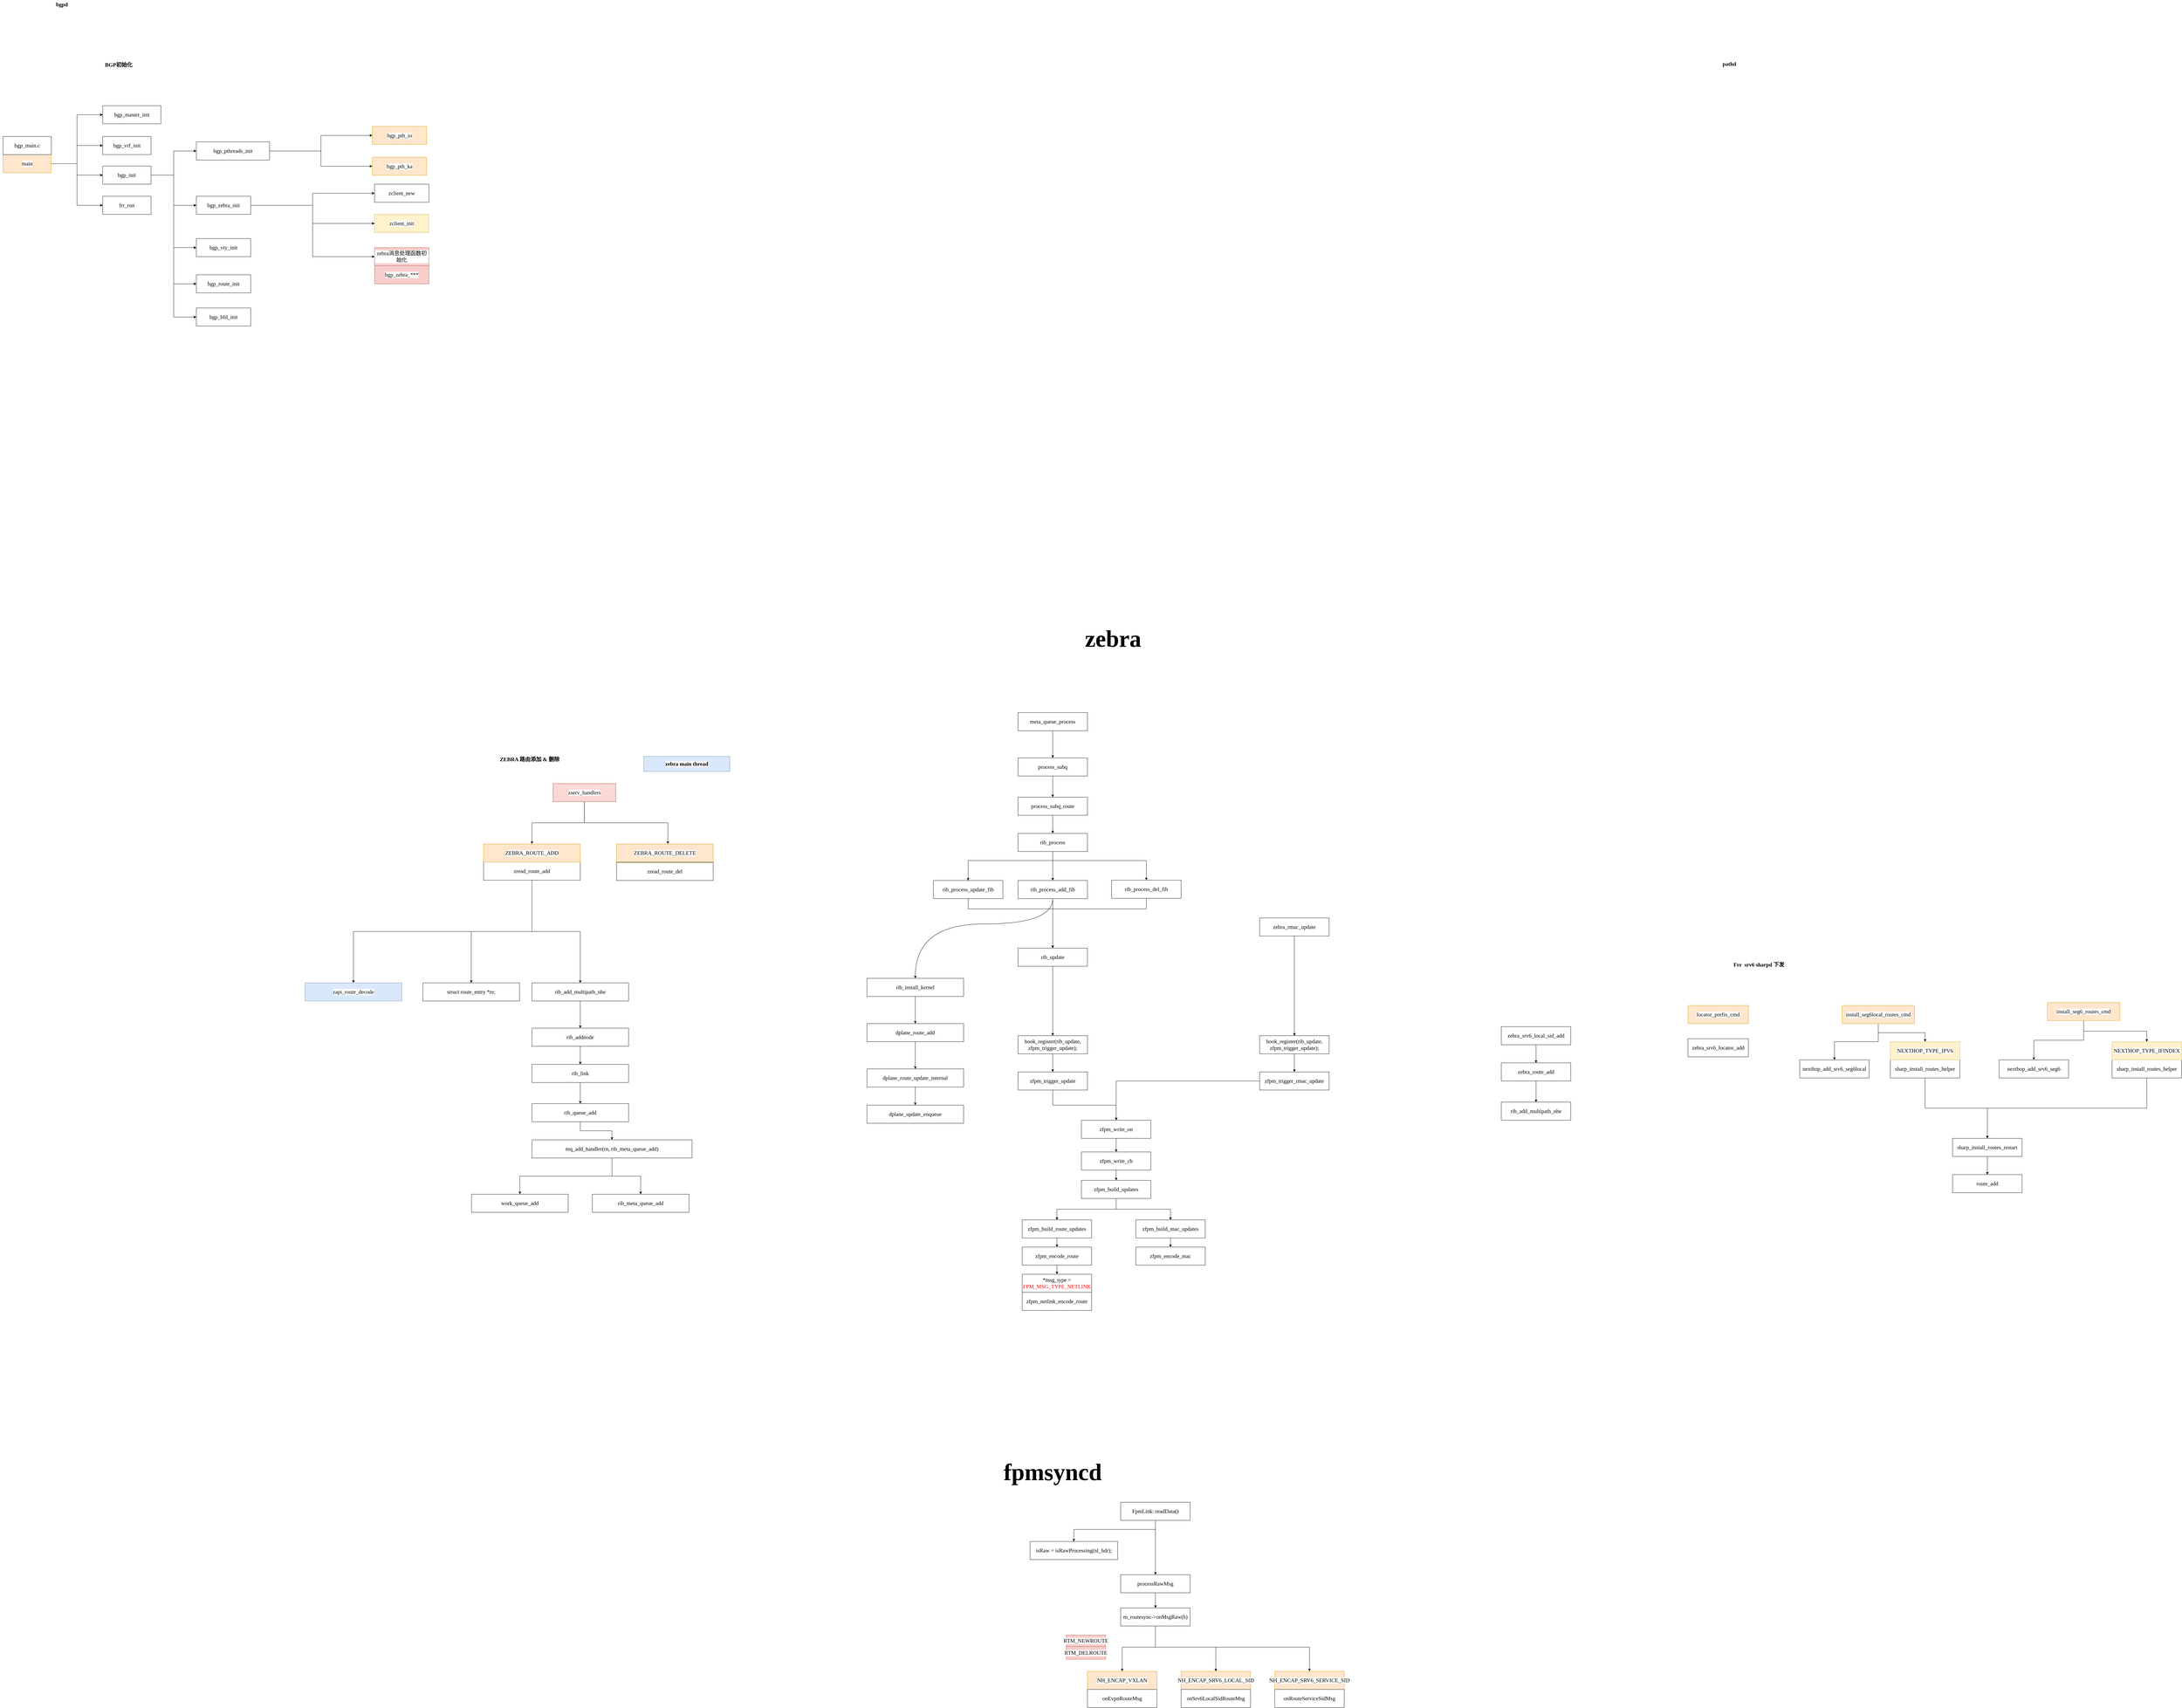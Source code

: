 <mxfile version="16.6.5" type="github">
  <diagram id="n1oC5si7nnEUVdJJnkk2" name="Page-1">
    <mxGraphModel dx="900" dy="3234" grid="1" gridSize="10" guides="1" tooltips="1" connect="1" arrows="1" fold="1" page="1" pageScale="1" pageWidth="827" pageHeight="1169" math="0" shadow="0">
      <root>
        <mxCell id="0" />
        <mxCell id="1" parent="0" />
        <mxCell id="4pqjHKZEjBiw4mUvzdSv-1" value="zebra_srv6_locator_add" style="rounded=0;whiteSpace=wrap;html=1;fontFamily=Lucida Console;fontSize=18;labelBackgroundColor=default;" vertex="1" parent="1">
          <mxGeometry x="6758" y="1420" width="200" height="60" as="geometry" />
        </mxCell>
        <mxCell id="4pqjHKZEjBiw4mUvzdSv-2" value="locator_prefix_cmd" style="rounded=0;whiteSpace=wrap;html=1;fontFamily=Lucida Console;fillColor=#ffe6cc;strokeColor=#d79b00;fontSize=18;labelBackgroundColor=default;" vertex="1" parent="1">
          <mxGeometry x="6758" y="1310" width="200" height="60" as="geometry" />
        </mxCell>
        <mxCell id="4pqjHKZEjBiw4mUvzdSv-3" style="edgeStyle=orthogonalEdgeStyle;rounded=0;orthogonalLoop=1;jettySize=auto;html=1;fontFamily=Lucida Console;fontSize=18;labelBackgroundColor=default;" edge="1" parent="1" source="4pqjHKZEjBiw4mUvzdSv-5" target="4pqjHKZEjBiw4mUvzdSv-6">
          <mxGeometry relative="1" as="geometry" />
        </mxCell>
        <mxCell id="4pqjHKZEjBiw4mUvzdSv-4" style="edgeStyle=orthogonalEdgeStyle;rounded=0;orthogonalLoop=1;jettySize=auto;html=1;fontFamily=Lucida Console;fontSize=18;labelBackgroundColor=default;" edge="1" parent="1" source="4pqjHKZEjBiw4mUvzdSv-5" target="4pqjHKZEjBiw4mUvzdSv-19">
          <mxGeometry relative="1" as="geometry" />
        </mxCell>
        <mxCell id="4pqjHKZEjBiw4mUvzdSv-5" value="install_seg6local_routes_cmd" style="rounded=0;whiteSpace=wrap;html=1;fontFamily=Lucida Console;fillColor=#ffe6cc;strokeColor=#d79b00;fontSize=18;labelBackgroundColor=default;" vertex="1" parent="1">
          <mxGeometry x="7268" y="1310" width="240" height="60" as="geometry" />
        </mxCell>
        <mxCell id="4pqjHKZEjBiw4mUvzdSv-6" value="nexthop_add_srv6_seg6local" style="rounded=0;whiteSpace=wrap;html=1;fontFamily=Lucida Console;fontSize=18;labelBackgroundColor=default;" vertex="1" parent="1">
          <mxGeometry x="7128" y="1490" width="230" height="60" as="geometry" />
        </mxCell>
        <mxCell id="4pqjHKZEjBiw4mUvzdSv-7" style="edgeStyle=orthogonalEdgeStyle;rounded=0;orthogonalLoop=1;jettySize=auto;html=1;fontFamily=Lucida Console;fontSize=18;labelBackgroundColor=default;" edge="1" parent="1" source="4pqjHKZEjBiw4mUvzdSv-8" target="4pqjHKZEjBiw4mUvzdSv-16">
          <mxGeometry relative="1" as="geometry" />
        </mxCell>
        <mxCell id="4pqjHKZEjBiw4mUvzdSv-8" value="sharp_install_routes_helper" style="rounded=0;whiteSpace=wrap;html=1;fontFamily=Lucida Console;fontSize=18;labelBackgroundColor=default;" vertex="1" parent="1">
          <mxGeometry x="7428" y="1490" width="230" height="60" as="geometry" />
        </mxCell>
        <mxCell id="4pqjHKZEjBiw4mUvzdSv-9" style="edgeStyle=orthogonalEdgeStyle;rounded=0;orthogonalLoop=1;jettySize=auto;html=1;fontFamily=Lucida Console;fontSize=18;labelBackgroundColor=default;" edge="1" parent="1" source="4pqjHKZEjBiw4mUvzdSv-11" target="4pqjHKZEjBiw4mUvzdSv-12">
          <mxGeometry relative="1" as="geometry" />
        </mxCell>
        <mxCell id="4pqjHKZEjBiw4mUvzdSv-10" style="edgeStyle=orthogonalEdgeStyle;rounded=0;orthogonalLoop=1;jettySize=auto;html=1;fontFamily=Lucida Console;fontSize=18;labelBackgroundColor=default;" edge="1" parent="1" source="4pqjHKZEjBiw4mUvzdSv-11" target="4pqjHKZEjBiw4mUvzdSv-18">
          <mxGeometry relative="1" as="geometry" />
        </mxCell>
        <mxCell id="4pqjHKZEjBiw4mUvzdSv-11" value="install_seg6_routes_cmd" style="rounded=0;whiteSpace=wrap;html=1;fontFamily=Lucida Console;fillColor=#ffe6cc;strokeColor=#d79b00;fontSize=18;labelBackgroundColor=default;" vertex="1" parent="1">
          <mxGeometry x="7948" y="1300" width="240" height="60" as="geometry" />
        </mxCell>
        <mxCell id="4pqjHKZEjBiw4mUvzdSv-12" value="nexthop_add_srv6_seg6" style="rounded=0;whiteSpace=wrap;html=1;fontFamily=Lucida Console;fontSize=18;labelBackgroundColor=default;" vertex="1" parent="1">
          <mxGeometry x="7788" y="1490" width="230" height="60" as="geometry" />
        </mxCell>
        <mxCell id="4pqjHKZEjBiw4mUvzdSv-13" style="edgeStyle=orthogonalEdgeStyle;rounded=0;orthogonalLoop=1;jettySize=auto;html=1;fontFamily=Lucida Console;fontSize=18;labelBackgroundColor=default;" edge="1" parent="1" source="4pqjHKZEjBiw4mUvzdSv-14" target="4pqjHKZEjBiw4mUvzdSv-16">
          <mxGeometry relative="1" as="geometry">
            <Array as="points">
              <mxPoint x="8277" y="1650" />
              <mxPoint x="7749" y="1650" />
            </Array>
          </mxGeometry>
        </mxCell>
        <mxCell id="4pqjHKZEjBiw4mUvzdSv-14" value="sharp_install_routes_helper" style="rounded=0;whiteSpace=wrap;html=1;fontFamily=Lucida Console;fontSize=18;labelBackgroundColor=default;" vertex="1" parent="1">
          <mxGeometry x="8162" y="1490" width="230" height="60" as="geometry" />
        </mxCell>
        <mxCell id="4pqjHKZEjBiw4mUvzdSv-15" style="edgeStyle=orthogonalEdgeStyle;rounded=0;orthogonalLoop=1;jettySize=auto;html=1;fontFamily=Lucida Console;fontSize=18;labelBackgroundColor=default;" edge="1" parent="1" source="4pqjHKZEjBiw4mUvzdSv-16" target="4pqjHKZEjBiw4mUvzdSv-17">
          <mxGeometry relative="1" as="geometry" />
        </mxCell>
        <mxCell id="4pqjHKZEjBiw4mUvzdSv-16" value="sharp_install_routes_restart" style="rounded=0;whiteSpace=wrap;html=1;fontFamily=Lucida Console;fontSize=18;labelBackgroundColor=default;" vertex="1" parent="1">
          <mxGeometry x="7634" y="1750" width="230" height="60" as="geometry" />
        </mxCell>
        <mxCell id="4pqjHKZEjBiw4mUvzdSv-17" value="route_add" style="rounded=0;whiteSpace=wrap;html=1;fontFamily=Lucida Console;fontSize=18;labelBackgroundColor=default;" vertex="1" parent="1">
          <mxGeometry x="7634" y="1870" width="230" height="60" as="geometry" />
        </mxCell>
        <mxCell id="4pqjHKZEjBiw4mUvzdSv-18" value="NEXTHOP_TYPE_IFINDEX" style="rounded=0;whiteSpace=wrap;html=1;fontFamily=Lucida Console;fillColor=#fff2cc;strokeColor=#d6b656;fontSize=18;labelBackgroundColor=default;" vertex="1" parent="1">
          <mxGeometry x="8162" y="1430" width="230" height="60" as="geometry" />
        </mxCell>
        <mxCell id="4pqjHKZEjBiw4mUvzdSv-19" value="NEXTHOP_TYPE_IPV6" style="rounded=0;whiteSpace=wrap;html=1;fontFamily=Lucida Console;fillColor=#fff2cc;strokeColor=#d6b656;fontSize=18;labelBackgroundColor=default;" vertex="1" parent="1">
          <mxGeometry x="7428" y="1430" width="230" height="60" as="geometry" />
        </mxCell>
        <mxCell id="4pqjHKZEjBiw4mUvzdSv-20" value="&lt;font style=&quot;font-size: 18px;&quot;&gt;&lt;b style=&quot;font-size: 18px;&quot;&gt;Frr&amp;nbsp; srv6 sharpd 下发&lt;/b&gt;&lt;/font&gt;" style="text;html=1;strokeColor=none;fillColor=none;align=center;verticalAlign=middle;whiteSpace=wrap;rounded=0;fontFamily=Lucida Console;fontSize=18;labelBackgroundColor=default;" vertex="1" parent="1">
          <mxGeometry x="6498" y="1130" width="990" height="90" as="geometry" />
        </mxCell>
        <mxCell id="4pqjHKZEjBiw4mUvzdSv-21" value="&lt;font size=&quot;1&quot;&gt;&lt;b style=&quot;font-size: 78px&quot;&gt;fpmsyncd&lt;/b&gt;&lt;/font&gt;" style="text;html=1;strokeColor=none;fillColor=none;align=center;verticalAlign=middle;whiteSpace=wrap;rounded=0;fontFamily=Lucida Console;fontSize=18;labelBackgroundColor=default;" vertex="1" parent="1">
          <mxGeometry x="4305" y="2840" width="700" height="30" as="geometry" />
        </mxCell>
        <mxCell id="4pqjHKZEjBiw4mUvzdSv-22" style="edgeStyle=orthogonalEdgeStyle;rounded=0;orthogonalLoop=1;jettySize=auto;html=1;fontFamily=Lucida Console;fontSize=18;fontColor=#FF0000;labelBackgroundColor=default;" edge="1" parent="1" source="4pqjHKZEjBiw4mUvzdSv-24" target="4pqjHKZEjBiw4mUvzdSv-62">
          <mxGeometry relative="1" as="geometry">
            <Array as="points">
              <mxPoint x="4995" y="3045" />
              <mxPoint x="4725" y="3045" />
            </Array>
          </mxGeometry>
        </mxCell>
        <mxCell id="4pqjHKZEjBiw4mUvzdSv-23" style="edgeStyle=orthogonalEdgeStyle;rounded=0;orthogonalLoop=1;jettySize=auto;html=1;fontFamily=Lucida Console;fontSize=18;fontColor=#FF0000;labelBackgroundColor=default;" edge="1" parent="1" source="4pqjHKZEjBiw4mUvzdSv-24" target="4pqjHKZEjBiw4mUvzdSv-64">
          <mxGeometry relative="1" as="geometry" />
        </mxCell>
        <mxCell id="4pqjHKZEjBiw4mUvzdSv-24" value="FpmLink::readData()" style="rounded=0;whiteSpace=wrap;html=1;fontFamily=Lucida Console;fontSize=18;labelBackgroundColor=default;" vertex="1" parent="1">
          <mxGeometry x="4880" y="2955" width="230" height="60" as="geometry" />
        </mxCell>
        <mxCell id="4pqjHKZEjBiw4mUvzdSv-25" style="edgeStyle=orthogonalEdgeStyle;rounded=0;orthogonalLoop=1;jettySize=auto;html=1;fontFamily=Lucida Console;fontSize=18;fontColor=#FF0000;labelBackgroundColor=default;" edge="1" parent="1" source="4pqjHKZEjBiw4mUvzdSv-26" target="4pqjHKZEjBiw4mUvzdSv-61">
          <mxGeometry relative="1" as="geometry" />
        </mxCell>
        <mxCell id="4pqjHKZEjBiw4mUvzdSv-26" value="zfpm_encode_route" style="rounded=0;whiteSpace=wrap;html=1;fontFamily=Lucida Console;fontSize=18;labelBackgroundColor=default;" vertex="1" parent="1">
          <mxGeometry x="4554" y="2110" width="230" height="60" as="geometry" />
        </mxCell>
        <mxCell id="4pqjHKZEjBiw4mUvzdSv-27" value="zfpm_encode_mac" style="rounded=0;whiteSpace=wrap;html=1;fontFamily=Lucida Console;fontSize=18;labelBackgroundColor=default;" vertex="1" parent="1">
          <mxGeometry x="4930" y="2110" width="230" height="60" as="geometry" />
        </mxCell>
        <mxCell id="4pqjHKZEjBiw4mUvzdSv-28" style="edgeStyle=orthogonalEdgeStyle;rounded=0;orthogonalLoop=1;jettySize=auto;html=1;fontFamily=Lucida Console;fontSize=18;labelBackgroundColor=default;" edge="1" parent="1" source="4pqjHKZEjBiw4mUvzdSv-29" target="4pqjHKZEjBiw4mUvzdSv-31">
          <mxGeometry relative="1" as="geometry" />
        </mxCell>
        <mxCell id="4pqjHKZEjBiw4mUvzdSv-29" value="zfpm_trigger_update" style="rounded=0;whiteSpace=wrap;html=1;fontFamily=Lucida Console;fontSize=18;labelBackgroundColor=default;" vertex="1" parent="1">
          <mxGeometry x="4540" y="1530" width="230" height="60" as="geometry" />
        </mxCell>
        <mxCell id="4pqjHKZEjBiw4mUvzdSv-30" style="edgeStyle=orthogonalEdgeStyle;rounded=0;orthogonalLoop=1;jettySize=auto;html=1;fontFamily=Lucida Console;fontSize=18;labelBackgroundColor=default;" edge="1" parent="1" source="4pqjHKZEjBiw4mUvzdSv-31" target="4pqjHKZEjBiw4mUvzdSv-33">
          <mxGeometry relative="1" as="geometry" />
        </mxCell>
        <mxCell id="4pqjHKZEjBiw4mUvzdSv-31" value="zfpm_write_on" style="rounded=0;whiteSpace=wrap;html=1;fontFamily=Lucida Console;fontSize=18;labelBackgroundColor=default;" vertex="1" parent="1">
          <mxGeometry x="4750" y="1690" width="230" height="60" as="geometry" />
        </mxCell>
        <mxCell id="4pqjHKZEjBiw4mUvzdSv-32" style="edgeStyle=orthogonalEdgeStyle;rounded=0;orthogonalLoop=1;jettySize=auto;html=1;fontFamily=Lucida Console;fontSize=18;labelBackgroundColor=default;" edge="1" parent="1" source="4pqjHKZEjBiw4mUvzdSv-33" target="4pqjHKZEjBiw4mUvzdSv-36">
          <mxGeometry relative="1" as="geometry" />
        </mxCell>
        <mxCell id="4pqjHKZEjBiw4mUvzdSv-33" value="zfpm_write_cb" style="rounded=0;whiteSpace=wrap;html=1;fontFamily=Lucida Console;fontSize=18;labelBackgroundColor=default;" vertex="1" parent="1">
          <mxGeometry x="4750" y="1795" width="230" height="60" as="geometry" />
        </mxCell>
        <mxCell id="4pqjHKZEjBiw4mUvzdSv-34" style="edgeStyle=orthogonalEdgeStyle;rounded=0;orthogonalLoop=1;jettySize=auto;html=1;fontFamily=Lucida Console;fontSize=18;labelBackgroundColor=default;" edge="1" parent="1" source="4pqjHKZEjBiw4mUvzdSv-36" target="4pqjHKZEjBiw4mUvzdSv-38">
          <mxGeometry relative="1" as="geometry" />
        </mxCell>
        <mxCell id="4pqjHKZEjBiw4mUvzdSv-35" style="edgeStyle=orthogonalEdgeStyle;rounded=0;orthogonalLoop=1;jettySize=auto;html=1;fontFamily=Lucida Console;fontSize=18;fontColor=#FF0000;labelBackgroundColor=default;" edge="1" parent="1" source="4pqjHKZEjBiw4mUvzdSv-36" target="4pqjHKZEjBiw4mUvzdSv-40">
          <mxGeometry relative="1" as="geometry" />
        </mxCell>
        <mxCell id="4pqjHKZEjBiw4mUvzdSv-36" value="zfpm_build_updates" style="rounded=0;whiteSpace=wrap;html=1;fontFamily=Lucida Console;fontSize=18;labelBackgroundColor=default;" vertex="1" parent="1">
          <mxGeometry x="4750" y="1889" width="230" height="60" as="geometry" />
        </mxCell>
        <mxCell id="4pqjHKZEjBiw4mUvzdSv-37" style="edgeStyle=orthogonalEdgeStyle;rounded=0;orthogonalLoop=1;jettySize=auto;html=1;fontFamily=Lucida Console;fontSize=18;labelBackgroundColor=default;" edge="1" parent="1" source="4pqjHKZEjBiw4mUvzdSv-38" target="4pqjHKZEjBiw4mUvzdSv-26">
          <mxGeometry relative="1" as="geometry" />
        </mxCell>
        <mxCell id="4pqjHKZEjBiw4mUvzdSv-38" value="zfpm_build_route_updates" style="rounded=0;whiteSpace=wrap;html=1;fontFamily=Lucida Console;fontSize=18;labelBackgroundColor=default;" vertex="1" parent="1">
          <mxGeometry x="4554" y="2020" width="230" height="60" as="geometry" />
        </mxCell>
        <mxCell id="4pqjHKZEjBiw4mUvzdSv-39" style="edgeStyle=orthogonalEdgeStyle;rounded=0;orthogonalLoop=1;jettySize=auto;html=1;fontFamily=Lucida Console;fontSize=18;fontColor=#FF0000;labelBackgroundColor=default;" edge="1" parent="1" source="4pqjHKZEjBiw4mUvzdSv-40" target="4pqjHKZEjBiw4mUvzdSv-27">
          <mxGeometry relative="1" as="geometry" />
        </mxCell>
        <mxCell id="4pqjHKZEjBiw4mUvzdSv-40" value="zfpm_build_mac_updates" style="rounded=0;whiteSpace=wrap;html=1;fontFamily=Lucida Console;fontSize=18;labelBackgroundColor=default;" vertex="1" parent="1">
          <mxGeometry x="4930" y="2020" width="230" height="60" as="geometry" />
        </mxCell>
        <mxCell id="4pqjHKZEjBiw4mUvzdSv-41" style="edgeStyle=orthogonalEdgeStyle;rounded=0;orthogonalLoop=1;jettySize=auto;html=1;fontFamily=Lucida Console;fontSize=18;fontColor=#FF0000;labelBackgroundColor=default;" edge="1" parent="1" source="4pqjHKZEjBiw4mUvzdSv-42" target="4pqjHKZEjBiw4mUvzdSv-31">
          <mxGeometry relative="1" as="geometry" />
        </mxCell>
        <mxCell id="4pqjHKZEjBiw4mUvzdSv-42" value="zfpm_trigger_rmac_update" style="rounded=0;whiteSpace=wrap;html=1;fontFamily=Lucida Console;fontSize=18;labelBackgroundColor=default;" vertex="1" parent="1">
          <mxGeometry x="5340" y="1530" width="230" height="60" as="geometry" />
        </mxCell>
        <mxCell id="4pqjHKZEjBiw4mUvzdSv-43" style="edgeStyle=orthogonalEdgeStyle;rounded=0;orthogonalLoop=1;jettySize=auto;html=1;fontFamily=Lucida Console;fontSize=18;fontColor=#FF0000;labelBackgroundColor=default;" edge="1" parent="1" source="4pqjHKZEjBiw4mUvzdSv-44" target="4pqjHKZEjBiw4mUvzdSv-42">
          <mxGeometry relative="1" as="geometry" />
        </mxCell>
        <mxCell id="4pqjHKZEjBiw4mUvzdSv-44" value="hook_register(rib_update, zfpm_trigger_update);" style="rounded=0;whiteSpace=wrap;html=1;fontFamily=Lucida Console;fontSize=18;labelBackgroundColor=default;" vertex="1" parent="1">
          <mxGeometry x="5340" y="1410" width="230" height="60" as="geometry" />
        </mxCell>
        <mxCell id="4pqjHKZEjBiw4mUvzdSv-45" style="edgeStyle=orthogonalEdgeStyle;rounded=0;orthogonalLoop=1;jettySize=auto;html=1;fontFamily=Lucida Console;fontSize=18;labelBackgroundColor=default;" edge="1" parent="1" source="4pqjHKZEjBiw4mUvzdSv-46" target="4pqjHKZEjBiw4mUvzdSv-29">
          <mxGeometry relative="1" as="geometry" />
        </mxCell>
        <mxCell id="4pqjHKZEjBiw4mUvzdSv-46" value="hook_register(rib_update, zfpm_trigger_update);" style="rounded=0;whiteSpace=wrap;html=1;fontFamily=Lucida Console;fontSize=18;labelBackgroundColor=default;" vertex="1" parent="1">
          <mxGeometry x="4540" y="1410" width="230" height="60" as="geometry" />
        </mxCell>
        <mxCell id="4pqjHKZEjBiw4mUvzdSv-47" style="edgeStyle=orthogonalEdgeStyle;rounded=0;orthogonalLoop=1;jettySize=auto;html=1;fontFamily=Lucida Console;fontSize=18;labelBackgroundColor=default;" edge="1" parent="1" source="4pqjHKZEjBiw4mUvzdSv-48" target="4pqjHKZEjBiw4mUvzdSv-46">
          <mxGeometry relative="1" as="geometry" />
        </mxCell>
        <mxCell id="4pqjHKZEjBiw4mUvzdSv-48" value="rib_update" style="rounded=0;whiteSpace=wrap;html=1;fontFamily=Lucida Console;fontSize=18;labelBackgroundColor=default;" vertex="1" parent="1">
          <mxGeometry x="4540" y="1120" width="230" height="60" as="geometry" />
        </mxCell>
        <mxCell id="4pqjHKZEjBiw4mUvzdSv-49" style="edgeStyle=orthogonalEdgeStyle;rounded=0;orthogonalLoop=1;jettySize=auto;html=1;fontFamily=Lucida Console;fontSize=18;fontColor=#FF0000;labelBackgroundColor=default;" edge="1" parent="1" source="4pqjHKZEjBiw4mUvzdSv-50" target="4pqjHKZEjBiw4mUvzdSv-44">
          <mxGeometry relative="1" as="geometry" />
        </mxCell>
        <mxCell id="4pqjHKZEjBiw4mUvzdSv-50" value="zebra_rmac_update" style="rounded=0;whiteSpace=wrap;html=1;fontFamily=Lucida Console;fontSize=18;labelBackgroundColor=default;" vertex="1" parent="1">
          <mxGeometry x="5340" y="1020" width="230" height="60" as="geometry" />
        </mxCell>
        <mxCell id="4pqjHKZEjBiw4mUvzdSv-176" style="edgeStyle=orthogonalEdgeStyle;rounded=0;orthogonalLoop=1;jettySize=auto;html=1;fontFamily=Lucida Console;fontSize=18;labelBackgroundColor=default;" edge="1" parent="1" source="4pqjHKZEjBiw4mUvzdSv-52" target="4pqjHKZEjBiw4mUvzdSv-173">
          <mxGeometry relative="1" as="geometry">
            <Array as="points">
              <mxPoint x="4655" y="830" />
              <mxPoint x="4375" y="830" />
            </Array>
          </mxGeometry>
        </mxCell>
        <mxCell id="4pqjHKZEjBiw4mUvzdSv-177" style="edgeStyle=orthogonalEdgeStyle;rounded=0;orthogonalLoop=1;jettySize=auto;html=1;fontFamily=Lucida Console;fontSize=18;labelBackgroundColor=default;" edge="1" parent="1" source="4pqjHKZEjBiw4mUvzdSv-52" target="4pqjHKZEjBiw4mUvzdSv-174">
          <mxGeometry relative="1" as="geometry" />
        </mxCell>
        <mxCell id="4pqjHKZEjBiw4mUvzdSv-178" style="edgeStyle=orthogonalEdgeStyle;rounded=0;orthogonalLoop=1;jettySize=auto;html=1;fontFamily=Lucida Console;fontSize=18;labelBackgroundColor=default;" edge="1" parent="1" source="4pqjHKZEjBiw4mUvzdSv-52" target="4pqjHKZEjBiw4mUvzdSv-175">
          <mxGeometry relative="1" as="geometry">
            <Array as="points">
              <mxPoint x="4655" y="830" />
              <mxPoint x="4965" y="830" />
            </Array>
          </mxGeometry>
        </mxCell>
        <mxCell id="4pqjHKZEjBiw4mUvzdSv-52" value="rib_process" style="rounded=0;whiteSpace=wrap;html=1;fontFamily=Lucida Console;fontSize=18;labelBackgroundColor=default;" vertex="1" parent="1">
          <mxGeometry x="4540" y="740" width="230" height="60" as="geometry" />
        </mxCell>
        <mxCell id="4pqjHKZEjBiw4mUvzdSv-53" style="edgeStyle=orthogonalEdgeStyle;rounded=0;orthogonalLoop=1;jettySize=auto;html=1;fontFamily=Lucida Console;fontSize=18;labelBackgroundColor=default;" edge="1" parent="1" source="4pqjHKZEjBiw4mUvzdSv-54" target="4pqjHKZEjBiw4mUvzdSv-52">
          <mxGeometry relative="1" as="geometry" />
        </mxCell>
        <mxCell id="4pqjHKZEjBiw4mUvzdSv-54" value="process_subq_route" style="rounded=0;whiteSpace=wrap;html=1;fontFamily=Lucida Console;fontSize=18;labelBackgroundColor=default;" vertex="1" parent="1">
          <mxGeometry x="4540" y="620" width="230" height="60" as="geometry" />
        </mxCell>
        <mxCell id="4pqjHKZEjBiw4mUvzdSv-55" style="edgeStyle=orthogonalEdgeStyle;rounded=0;orthogonalLoop=1;jettySize=auto;html=1;fontFamily=Lucida Console;fontSize=18;labelBackgroundColor=default;" edge="1" parent="1" source="4pqjHKZEjBiw4mUvzdSv-56" target="4pqjHKZEjBiw4mUvzdSv-54">
          <mxGeometry relative="1" as="geometry" />
        </mxCell>
        <mxCell id="4pqjHKZEjBiw4mUvzdSv-56" value="process_subq" style="rounded=0;whiteSpace=wrap;html=1;fontFamily=Lucida Console;fontSize=18;labelBackgroundColor=default;" vertex="1" parent="1">
          <mxGeometry x="4540" y="490" width="230" height="60" as="geometry" />
        </mxCell>
        <mxCell id="4pqjHKZEjBiw4mUvzdSv-58" style="edgeStyle=orthogonalEdgeStyle;rounded=0;orthogonalLoop=1;jettySize=auto;html=1;fontFamily=Lucida Console;fontSize=18;labelBackgroundColor=default;" edge="1" parent="1" source="4pqjHKZEjBiw4mUvzdSv-59" target="4pqjHKZEjBiw4mUvzdSv-56">
          <mxGeometry relative="1" as="geometry" />
        </mxCell>
        <mxCell id="4pqjHKZEjBiw4mUvzdSv-59" value="meta_queue_process" style="rounded=0;whiteSpace=wrap;html=1;fontFamily=Lucida Console;fontSize=18;labelBackgroundColor=default;" vertex="1" parent="1">
          <mxGeometry x="4540" y="340" width="230" height="60" as="geometry" />
        </mxCell>
        <mxCell id="4pqjHKZEjBiw4mUvzdSv-60" value="zfpm_netlink_encode_route" style="rounded=0;whiteSpace=wrap;html=1;fontFamily=Lucida Console;fontSize=18;labelBackgroundColor=default;" vertex="1" parent="1">
          <mxGeometry x="4554" y="2260" width="230" height="60" as="geometry" />
        </mxCell>
        <mxCell id="4pqjHKZEjBiw4mUvzdSv-61" value="*msg_type = &lt;font color=&quot;#ff0000&quot; style=&quot;font-size: 18px;&quot;&gt;FPM_MSG_TYPE_NETLINK&lt;/font&gt;" style="rounded=0;whiteSpace=wrap;html=1;fontFamily=Lucida Console;fontSize=18;labelBackgroundColor=default;" vertex="1" parent="1">
          <mxGeometry x="4554" y="2200" width="230" height="60" as="geometry" />
        </mxCell>
        <mxCell id="4pqjHKZEjBiw4mUvzdSv-62" value="isRaw = isRawProcessing(nl_hdr);" style="rounded=0;whiteSpace=wrap;html=1;fontFamily=Lucida Console;fontSize=18;labelBackgroundColor=default;" vertex="1" parent="1">
          <mxGeometry x="4580" y="3085" width="290" height="60" as="geometry" />
        </mxCell>
        <mxCell id="4pqjHKZEjBiw4mUvzdSv-63" style="edgeStyle=orthogonalEdgeStyle;rounded=0;orthogonalLoop=1;jettySize=auto;html=1;fontFamily=Lucida Console;fontSize=18;fontColor=#FF0000;labelBackgroundColor=default;" edge="1" parent="1" source="4pqjHKZEjBiw4mUvzdSv-64" target="4pqjHKZEjBiw4mUvzdSv-68">
          <mxGeometry relative="1" as="geometry" />
        </mxCell>
        <mxCell id="4pqjHKZEjBiw4mUvzdSv-64" value="processRawMsg" style="rounded=0;whiteSpace=wrap;html=1;fontFamily=Lucida Console;fontSize=18;labelBackgroundColor=default;" vertex="1" parent="1">
          <mxGeometry x="4880" y="3195" width="230" height="60" as="geometry" />
        </mxCell>
        <mxCell id="4pqjHKZEjBiw4mUvzdSv-65" style="edgeStyle=orthogonalEdgeStyle;rounded=0;orthogonalLoop=1;jettySize=auto;html=1;fontFamily=Lucida Console;fontSize=18;fontColor=#FF0000;labelBackgroundColor=default;" edge="1" parent="1" source="4pqjHKZEjBiw4mUvzdSv-68" target="4pqjHKZEjBiw4mUvzdSv-71">
          <mxGeometry relative="1" as="geometry">
            <Array as="points">
              <mxPoint x="4995" y="3435" />
              <mxPoint x="4885" y="3435" />
            </Array>
          </mxGeometry>
        </mxCell>
        <mxCell id="4pqjHKZEjBiw4mUvzdSv-66" style="edgeStyle=orthogonalEdgeStyle;rounded=0;orthogonalLoop=1;jettySize=auto;html=1;fontFamily=Lucida Console;fontSize=18;fontColor=#FF0000;labelBackgroundColor=default;" edge="1" parent="1" source="4pqjHKZEjBiw4mUvzdSv-68" target="4pqjHKZEjBiw4mUvzdSv-72">
          <mxGeometry relative="1" as="geometry">
            <Array as="points">
              <mxPoint x="4995" y="3435" />
              <mxPoint x="5195" y="3435" />
            </Array>
          </mxGeometry>
        </mxCell>
        <mxCell id="4pqjHKZEjBiw4mUvzdSv-67" style="edgeStyle=orthogonalEdgeStyle;rounded=0;orthogonalLoop=1;jettySize=auto;html=1;fontFamily=Lucida Console;fontSize=18;fontColor=#FF0000;labelBackgroundColor=default;" edge="1" parent="1" source="4pqjHKZEjBiw4mUvzdSv-68" target="4pqjHKZEjBiw4mUvzdSv-73">
          <mxGeometry relative="1" as="geometry">
            <Array as="points">
              <mxPoint x="4995" y="3435" />
              <mxPoint x="5505" y="3435" />
            </Array>
          </mxGeometry>
        </mxCell>
        <mxCell id="4pqjHKZEjBiw4mUvzdSv-68" value="m_routesync-&amp;gt;onMsgRaw(h)" style="rounded=0;whiteSpace=wrap;html=1;fontFamily=Lucida Console;fontSize=18;labelBackgroundColor=default;" vertex="1" parent="1">
          <mxGeometry x="4880" y="3305" width="230" height="60" as="geometry" />
        </mxCell>
        <mxCell id="4pqjHKZEjBiw4mUvzdSv-69" value="RTM_NEWROUTE" style="rounded=0;whiteSpace=wrap;html=1;fontFamily=Lucida Console;fillColor=#f8cecc;strokeColor=#b85450;fontSize=18;labelBackgroundColor=default;" vertex="1" parent="1">
          <mxGeometry x="4700" y="3395" width="130" height="38" as="geometry" />
        </mxCell>
        <mxCell id="4pqjHKZEjBiw4mUvzdSv-70" value="RTM_DELROUTE" style="rounded=0;whiteSpace=wrap;html=1;fontFamily=Lucida Console;fillColor=#f8cecc;strokeColor=#b85450;fontSize=18;labelBackgroundColor=default;" vertex="1" parent="1">
          <mxGeometry x="4700" y="3433" width="130" height="42" as="geometry" />
        </mxCell>
        <mxCell id="4pqjHKZEjBiw4mUvzdSv-71" value="NH_ENCAP_VXLAN" style="rounded=0;whiteSpace=wrap;html=1;fontFamily=Lucida Console;fillColor=#ffe6cc;strokeColor=#d79b00;fontSize=18;labelBackgroundColor=default;" vertex="1" parent="1">
          <mxGeometry x="4770" y="3515" width="230" height="60" as="geometry" />
        </mxCell>
        <mxCell id="4pqjHKZEjBiw4mUvzdSv-72" value="NH_ENCAP_SRV6_LOCAL_SID" style="rounded=0;whiteSpace=wrap;html=1;fontFamily=Lucida Console;fillColor=#ffe6cc;strokeColor=#d79b00;fontSize=18;labelBackgroundColor=default;" vertex="1" parent="1">
          <mxGeometry x="5080" y="3515" width="230" height="60" as="geometry" />
        </mxCell>
        <mxCell id="4pqjHKZEjBiw4mUvzdSv-73" value="NH_ENCAP_SRV6_SERVICE_SID" style="rounded=0;whiteSpace=wrap;html=1;fontFamily=Lucida Console;fillColor=#ffe6cc;strokeColor=#d79b00;fontSize=18;labelBackgroundColor=default;" vertex="1" parent="1">
          <mxGeometry x="5390" y="3515" width="230" height="60" as="geometry" />
        </mxCell>
        <mxCell id="4pqjHKZEjBiw4mUvzdSv-74" value="onEvpnRouteMsg" style="rounded=0;whiteSpace=wrap;html=1;fontFamily=Lucida Console;fontSize=18;labelBackgroundColor=default;" vertex="1" parent="1">
          <mxGeometry x="4770" y="3575" width="230" height="60" as="geometry" />
        </mxCell>
        <mxCell id="4pqjHKZEjBiw4mUvzdSv-75" value="onSrv6LocalSidRouteMsg" style="rounded=0;whiteSpace=wrap;html=1;fontFamily=Lucida Console;fontSize=18;labelBackgroundColor=default;" vertex="1" parent="1">
          <mxGeometry x="5080" y="3575" width="230" height="60" as="geometry" />
        </mxCell>
        <mxCell id="4pqjHKZEjBiw4mUvzdSv-76" value="onRouteServiceSidMsg" style="rounded=0;whiteSpace=wrap;html=1;fontFamily=Lucida Console;fontSize=18;labelBackgroundColor=default;" vertex="1" parent="1">
          <mxGeometry x="5390" y="3575" width="230" height="60" as="geometry" />
        </mxCell>
        <mxCell id="4pqjHKZEjBiw4mUvzdSv-77" style="edgeStyle=orthogonalEdgeStyle;rounded=0;orthogonalLoop=1;jettySize=auto;html=1;fontFamily=Lucida Console;fontSize=18;fontColor=#FF0000;labelBackgroundColor=default;" edge="1" parent="1" source="4pqjHKZEjBiw4mUvzdSv-78" target="4pqjHKZEjBiw4mUvzdSv-80">
          <mxGeometry relative="1" as="geometry" />
        </mxCell>
        <mxCell id="4pqjHKZEjBiw4mUvzdSv-78" value="zebra_srv6_local_sid_add" style="rounded=0;whiteSpace=wrap;html=1;fontFamily=Lucida Console;fontSize=18;labelBackgroundColor=default;" vertex="1" parent="1">
          <mxGeometry x="6140" y="1380" width="230" height="60" as="geometry" />
        </mxCell>
        <mxCell id="4pqjHKZEjBiw4mUvzdSv-79" style="edgeStyle=orthogonalEdgeStyle;rounded=0;orthogonalLoop=1;jettySize=auto;html=1;fontFamily=Lucida Console;fontSize=18;fontColor=#FF0000;labelBackgroundColor=default;" edge="1" parent="1" source="4pqjHKZEjBiw4mUvzdSv-80" target="4pqjHKZEjBiw4mUvzdSv-81">
          <mxGeometry relative="1" as="geometry" />
        </mxCell>
        <mxCell id="4pqjHKZEjBiw4mUvzdSv-80" value="zebra_route_add" style="rounded=0;whiteSpace=wrap;html=1;fontFamily=Lucida Console;fontSize=18;labelBackgroundColor=default;" vertex="1" parent="1">
          <mxGeometry x="6140" y="1500" width="230" height="60" as="geometry" />
        </mxCell>
        <mxCell id="4pqjHKZEjBiw4mUvzdSv-81" value="rib_add_multipath_nhe" style="rounded=0;whiteSpace=wrap;html=1;fontFamily=Lucida Console;fontSize=18;labelBackgroundColor=default;" vertex="1" parent="1">
          <mxGeometry x="6140" y="1630" width="230" height="60" as="geometry" />
        </mxCell>
        <mxCell id="4pqjHKZEjBiw4mUvzdSv-82" value="&lt;font size=&quot;1&quot;&gt;&lt;b style=&quot;font-size: 78px&quot;&gt;zebra&lt;/b&gt;&lt;/font&gt;" style="text;html=1;strokeColor=none;fillColor=none;align=center;verticalAlign=middle;whiteSpace=wrap;rounded=0;fontFamily=Lucida Console;fontSize=18;labelBackgroundColor=default;" vertex="1" parent="1">
          <mxGeometry x="4650" y="80" width="410" height="30" as="geometry" />
        </mxCell>
        <mxCell id="4pqjHKZEjBiw4mUvzdSv-83" value="&lt;font style=&quot;font-size: 18px;&quot;&gt;&lt;b style=&quot;font-size: 18px;&quot;&gt;bgpd&lt;/b&gt;&lt;/font&gt;" style="text;html=1;strokeColor=none;fillColor=none;align=center;verticalAlign=middle;whiteSpace=wrap;rounded=0;fontFamily=Lucida Console;fontSize=18;labelBackgroundColor=default;" vertex="1" parent="1">
          <mxGeometry x="1170" y="-2020" width="410" height="30" as="geometry" />
        </mxCell>
        <mxCell id="4pqjHKZEjBiw4mUvzdSv-84" value="&lt;font style=&quot;font-size: 18px;&quot;&gt;&lt;b style=&quot;font-size: 18px;&quot;&gt;pathd&lt;/b&gt;&lt;/font&gt;" style="text;html=1;strokeColor=none;fillColor=none;align=center;verticalAlign=middle;whiteSpace=wrap;rounded=0;fontFamily=Lucida Console;fontSize=18;labelBackgroundColor=default;" vertex="1" parent="1">
          <mxGeometry x="6690" y="-1863" width="410" height="110" as="geometry" />
        </mxCell>
        <mxCell id="4pqjHKZEjBiw4mUvzdSv-87" value="bgp_master_init" style="rounded=0;whiteSpace=wrap;html=1;fontFamily=Lucida Console;fontSize=18;labelBackgroundColor=default;" vertex="1" parent="1">
          <mxGeometry x="1510" y="-1670" width="160" height="60" as="geometry" />
        </mxCell>
        <mxCell id="4pqjHKZEjBiw4mUvzdSv-88" style="edgeStyle=orthogonalEdgeStyle;rounded=0;orthogonalLoop=1;jettySize=auto;html=1;entryX=0;entryY=0.5;entryDx=0;entryDy=0;fontFamily=Lucida Console;fontSize=18;labelBackgroundColor=default;" edge="1" parent="1" source="4pqjHKZEjBiw4mUvzdSv-92" target="4pqjHKZEjBiw4mUvzdSv-87">
          <mxGeometry relative="1" as="geometry" />
        </mxCell>
        <mxCell id="4pqjHKZEjBiw4mUvzdSv-89" style="edgeStyle=orthogonalEdgeStyle;rounded=0;orthogonalLoop=1;jettySize=auto;html=1;entryX=0;entryY=0.5;entryDx=0;entryDy=0;fontFamily=Lucida Console;fontSize=18;labelBackgroundColor=default;" edge="1" parent="1" source="4pqjHKZEjBiw4mUvzdSv-92" target="4pqjHKZEjBiw4mUvzdSv-94">
          <mxGeometry relative="1" as="geometry" />
        </mxCell>
        <mxCell id="4pqjHKZEjBiw4mUvzdSv-90" style="edgeStyle=orthogonalEdgeStyle;rounded=0;orthogonalLoop=1;jettySize=auto;html=1;entryX=0;entryY=0.5;entryDx=0;entryDy=0;fontFamily=Lucida Console;fontSize=18;labelBackgroundColor=default;" edge="1" parent="1" source="4pqjHKZEjBiw4mUvzdSv-92" target="4pqjHKZEjBiw4mUvzdSv-100">
          <mxGeometry relative="1" as="geometry" />
        </mxCell>
        <mxCell id="4pqjHKZEjBiw4mUvzdSv-91" style="edgeStyle=orthogonalEdgeStyle;rounded=0;orthogonalLoop=1;jettySize=auto;html=1;entryX=0;entryY=0.5;entryDx=0;entryDy=0;fontFamily=Lucida Console;fontSize=18;labelBackgroundColor=default;" edge="1" parent="1" source="4pqjHKZEjBiw4mUvzdSv-92" target="4pqjHKZEjBiw4mUvzdSv-101">
          <mxGeometry relative="1" as="geometry" />
        </mxCell>
        <mxCell id="4pqjHKZEjBiw4mUvzdSv-92" value="main" style="rounded=0;whiteSpace=wrap;html=1;fontFamily=Lucida Console;fontSize=18;fillColor=#ffe6cc;strokeColor=#d79b00;labelBackgroundColor=default;" vertex="1" parent="1">
          <mxGeometry x="1180" y="-1508" width="160" height="60" as="geometry" />
        </mxCell>
        <mxCell id="4pqjHKZEjBiw4mUvzdSv-93" value="bgp_main.c" style="rounded=0;whiteSpace=wrap;html=1;fontFamily=Lucida Console;fontSize=18;labelBackgroundColor=default;" vertex="1" parent="1">
          <mxGeometry x="1180" y="-1568" width="160" height="60" as="geometry" />
        </mxCell>
        <mxCell id="4pqjHKZEjBiw4mUvzdSv-94" value="bgp_vrf_init" style="rounded=0;whiteSpace=wrap;html=1;fontFamily=Lucida Console;fontSize=18;labelBackgroundColor=default;" vertex="1" parent="1">
          <mxGeometry x="1510" y="-1568" width="160" height="60" as="geometry" />
        </mxCell>
        <mxCell id="4pqjHKZEjBiw4mUvzdSv-95" style="edgeStyle=orthogonalEdgeStyle;rounded=0;orthogonalLoop=1;jettySize=auto;html=1;entryX=0;entryY=0.5;entryDx=0;entryDy=0;fontFamily=Lucida Console;fontSize=18;labelBackgroundColor=default;" edge="1" parent="1" source="4pqjHKZEjBiw4mUvzdSv-100" target="4pqjHKZEjBiw4mUvzdSv-102">
          <mxGeometry relative="1" as="geometry" />
        </mxCell>
        <mxCell id="4pqjHKZEjBiw4mUvzdSv-96" style="edgeStyle=orthogonalEdgeStyle;rounded=0;orthogonalLoop=1;jettySize=auto;html=1;entryX=0;entryY=0.5;entryDx=0;entryDy=0;fontFamily=Lucida Console;fontSize=18;labelBackgroundColor=default;" edge="1" parent="1" source="4pqjHKZEjBiw4mUvzdSv-100" target="4pqjHKZEjBiw4mUvzdSv-105">
          <mxGeometry relative="1" as="geometry" />
        </mxCell>
        <mxCell id="4pqjHKZEjBiw4mUvzdSv-97" style="edgeStyle=orthogonalEdgeStyle;rounded=0;orthogonalLoop=1;jettySize=auto;html=1;entryX=0;entryY=0.5;entryDx=0;entryDy=0;fontFamily=Lucida Console;fontSize=18;labelBackgroundColor=default;" edge="1" parent="1" source="4pqjHKZEjBiw4mUvzdSv-100" target="4pqjHKZEjBiw4mUvzdSv-106">
          <mxGeometry relative="1" as="geometry" />
        </mxCell>
        <mxCell id="4pqjHKZEjBiw4mUvzdSv-98" style="edgeStyle=orthogonalEdgeStyle;rounded=0;orthogonalLoop=1;jettySize=auto;html=1;entryX=0;entryY=0.5;entryDx=0;entryDy=0;fontFamily=Lucida Console;fontSize=18;labelBackgroundColor=default;" edge="1" parent="1" source="4pqjHKZEjBiw4mUvzdSv-100" target="4pqjHKZEjBiw4mUvzdSv-107">
          <mxGeometry relative="1" as="geometry" />
        </mxCell>
        <mxCell id="4pqjHKZEjBiw4mUvzdSv-99" style="edgeStyle=orthogonalEdgeStyle;rounded=0;orthogonalLoop=1;jettySize=auto;html=1;entryX=0;entryY=0.5;entryDx=0;entryDy=0;fontFamily=Lucida Console;fontSize=18;labelBackgroundColor=default;" edge="1" parent="1" source="4pqjHKZEjBiw4mUvzdSv-100" target="4pqjHKZEjBiw4mUvzdSv-108">
          <mxGeometry relative="1" as="geometry" />
        </mxCell>
        <mxCell id="4pqjHKZEjBiw4mUvzdSv-100" value="bgp_init" style="rounded=0;whiteSpace=wrap;html=1;fontFamily=Lucida Console;fontSize=18;labelBackgroundColor=default;" vertex="1" parent="1">
          <mxGeometry x="1510" y="-1470" width="160" height="60" as="geometry" />
        </mxCell>
        <mxCell id="4pqjHKZEjBiw4mUvzdSv-101" value="frr_run" style="rounded=0;whiteSpace=wrap;html=1;fontFamily=Lucida Console;fontSize=18;labelBackgroundColor=default;" vertex="1" parent="1">
          <mxGeometry x="1510" y="-1370" width="160" height="60" as="geometry" />
        </mxCell>
        <mxCell id="4pqjHKZEjBiw4mUvzdSv-102" value="bgp_pthreads_init" style="rounded=0;whiteSpace=wrap;html=1;fontFamily=Lucida Console;fontSize=18;labelBackgroundColor=default;" vertex="1" parent="1">
          <mxGeometry x="1820" y="-1550" width="180" height="60" as="geometry" />
        </mxCell>
        <mxCell id="4pqjHKZEjBiw4mUvzdSv-103" style="edgeStyle=orthogonalEdgeStyle;rounded=0;orthogonalLoop=1;jettySize=auto;html=1;fontFamily=Lucida Console;fontSize=18;labelBackgroundColor=default;" edge="1" parent="1" source="4pqjHKZEjBiw4mUvzdSv-105" target="4pqjHKZEjBiw4mUvzdSv-111">
          <mxGeometry relative="1" as="geometry" />
        </mxCell>
        <mxCell id="4pqjHKZEjBiw4mUvzdSv-104" style="edgeStyle=orthogonalEdgeStyle;rounded=0;orthogonalLoop=1;jettySize=auto;html=1;entryX=0;entryY=0.5;entryDx=0;entryDy=0;fontFamily=Lucida Console;fontSize=18;labelBackgroundColor=default;" edge="1" parent="1" source="4pqjHKZEjBiw4mUvzdSv-105" target="4pqjHKZEjBiw4mUvzdSv-112">
          <mxGeometry relative="1" as="geometry" />
        </mxCell>
        <mxCell id="4pqjHKZEjBiw4mUvzdSv-105" value="bgp_zebra_init" style="rounded=0;whiteSpace=wrap;html=1;fontFamily=Lucida Console;fontSize=18;labelBackgroundColor=default;" vertex="1" parent="1">
          <mxGeometry x="1820" y="-1370" width="180" height="60" as="geometry" />
        </mxCell>
        <mxCell id="4pqjHKZEjBiw4mUvzdSv-106" value="bgp_vty_init" style="rounded=0;whiteSpace=wrap;html=1;fontFamily=Lucida Console;fontSize=18;labelBackgroundColor=default;" vertex="1" parent="1">
          <mxGeometry x="1820" y="-1230" width="180" height="60" as="geometry" />
        </mxCell>
        <mxCell id="4pqjHKZEjBiw4mUvzdSv-107" value="bgp_route_init" style="rounded=0;whiteSpace=wrap;html=1;fontFamily=Lucida Console;fontSize=18;labelBackgroundColor=default;" vertex="1" parent="1">
          <mxGeometry x="1820" y="-1110" width="180" height="60" as="geometry" />
        </mxCell>
        <mxCell id="4pqjHKZEjBiw4mUvzdSv-108" value="bgp_bfd_init" style="rounded=0;whiteSpace=wrap;html=1;fontFamily=Lucida Console;fontSize=18;labelBackgroundColor=default;" vertex="1" parent="1">
          <mxGeometry x="1820" y="-1000" width="180" height="60" as="geometry" />
        </mxCell>
        <mxCell id="4pqjHKZEjBiw4mUvzdSv-109" value="bgp_pth_io" style="rounded=0;whiteSpace=wrap;html=1;fontFamily=Lucida Console;fontSize=18;fillColor=#ffe6cc;strokeColor=#d79b00;labelBackgroundColor=default;" vertex="1" parent="1">
          <mxGeometry x="2402.5" y="-1601.5" width="180" height="60" as="geometry" />
        </mxCell>
        <mxCell id="4pqjHKZEjBiw4mUvzdSv-110" value="bgp_pth_ka" style="rounded=0;whiteSpace=wrap;html=1;fontFamily=Lucida Console;fontSize=18;fillColor=#ffe6cc;strokeColor=#d79b00;labelBackgroundColor=default;" vertex="1" parent="1">
          <mxGeometry x="2402.5" y="-1499.5" width="180" height="60" as="geometry" />
        </mxCell>
        <mxCell id="4pqjHKZEjBiw4mUvzdSv-111" value="zclient_new" style="rounded=0;whiteSpace=wrap;html=1;fontFamily=Lucida Console;fontSize=18;labelBackgroundColor=default;" vertex="1" parent="1">
          <mxGeometry x="2410" y="-1410" width="180" height="60" as="geometry" />
        </mxCell>
        <mxCell id="4pqjHKZEjBiw4mUvzdSv-112" value="zclient_init" style="rounded=0;whiteSpace=wrap;html=1;fontFamily=Lucida Console;fontSize=18;labelBackgroundColor=default;" vertex="1" parent="1">
          <mxGeometry x="2410" y="-1310" width="180" height="60" as="geometry" />
        </mxCell>
        <mxCell id="4pqjHKZEjBiw4mUvzdSv-113" value="BGP初始化" style="text;html=1;strokeColor=none;fillColor=none;align=center;verticalAlign=middle;whiteSpace=wrap;rounded=0;fontFamily=Lucida Console;fontSize=18;fontStyle=1;labelBackgroundColor=default;" vertex="1" parent="1">
          <mxGeometry x="1432.5" y="-1830" width="260" height="50" as="geometry" />
        </mxCell>
        <mxCell id="4pqjHKZEjBiw4mUvzdSv-114" value="bgp_master_init" style="rounded=0;whiteSpace=wrap;html=1;fontFamily=Lucida Console;fontSize=18;labelBackgroundColor=default;" vertex="1" parent="1">
          <mxGeometry x="1510" y="-1670" width="192.5" height="60" as="geometry" />
        </mxCell>
        <mxCell id="4pqjHKZEjBiw4mUvzdSv-115" style="edgeStyle=orthogonalEdgeStyle;rounded=0;orthogonalLoop=1;jettySize=auto;html=1;entryX=0;entryY=0.5;entryDx=0;entryDy=0;fontFamily=Lucida Console;fontSize=18;labelBackgroundColor=default;" edge="1" parent="1" source="4pqjHKZEjBiw4mUvzdSv-119" target="4pqjHKZEjBiw4mUvzdSv-114">
          <mxGeometry relative="1" as="geometry" />
        </mxCell>
        <mxCell id="4pqjHKZEjBiw4mUvzdSv-116" style="edgeStyle=orthogonalEdgeStyle;rounded=0;orthogonalLoop=1;jettySize=auto;html=1;entryX=0;entryY=0.5;entryDx=0;entryDy=0;fontFamily=Lucida Console;fontSize=18;labelBackgroundColor=default;" edge="1" parent="1" source="4pqjHKZEjBiw4mUvzdSv-119" target="4pqjHKZEjBiw4mUvzdSv-121">
          <mxGeometry relative="1" as="geometry" />
        </mxCell>
        <mxCell id="4pqjHKZEjBiw4mUvzdSv-117" style="edgeStyle=orthogonalEdgeStyle;rounded=0;orthogonalLoop=1;jettySize=auto;html=1;entryX=0;entryY=0.5;entryDx=0;entryDy=0;fontFamily=Lucida Console;fontSize=18;labelBackgroundColor=default;" edge="1" parent="1" source="4pqjHKZEjBiw4mUvzdSv-119" target="4pqjHKZEjBiw4mUvzdSv-127">
          <mxGeometry relative="1" as="geometry" />
        </mxCell>
        <mxCell id="4pqjHKZEjBiw4mUvzdSv-118" style="edgeStyle=orthogonalEdgeStyle;rounded=0;orthogonalLoop=1;jettySize=auto;html=1;entryX=0;entryY=0.5;entryDx=0;entryDy=0;fontFamily=Lucida Console;fontSize=18;labelBackgroundColor=default;" edge="1" parent="1" source="4pqjHKZEjBiw4mUvzdSv-119" target="4pqjHKZEjBiw4mUvzdSv-128">
          <mxGeometry relative="1" as="geometry" />
        </mxCell>
        <mxCell id="4pqjHKZEjBiw4mUvzdSv-119" value="main" style="rounded=0;whiteSpace=wrap;html=1;fontFamily=Lucida Console;fontSize=18;fillColor=#ffe6cc;strokeColor=#d79b00;labelBackgroundColor=default;" vertex="1" parent="1">
          <mxGeometry x="1180" y="-1508" width="160" height="60" as="geometry" />
        </mxCell>
        <mxCell id="4pqjHKZEjBiw4mUvzdSv-120" value="bgp_main.c" style="rounded=0;whiteSpace=wrap;html=1;fontFamily=Lucida Console;fontSize=18;labelBackgroundColor=default;" vertex="1" parent="1">
          <mxGeometry x="1180" y="-1568" width="160" height="60" as="geometry" />
        </mxCell>
        <mxCell id="4pqjHKZEjBiw4mUvzdSv-121" value="bgp_vrf_init" style="rounded=0;whiteSpace=wrap;html=1;fontFamily=Lucida Console;fontSize=18;labelBackgroundColor=default;" vertex="1" parent="1">
          <mxGeometry x="1510" y="-1568" width="160" height="60" as="geometry" />
        </mxCell>
        <mxCell id="4pqjHKZEjBiw4mUvzdSv-122" style="edgeStyle=orthogonalEdgeStyle;rounded=0;orthogonalLoop=1;jettySize=auto;html=1;entryX=0;entryY=0.5;entryDx=0;entryDy=0;fontFamily=Lucida Console;fontSize=18;labelBackgroundColor=default;" edge="1" parent="1" source="4pqjHKZEjBiw4mUvzdSv-127" target="4pqjHKZEjBiw4mUvzdSv-131">
          <mxGeometry relative="1" as="geometry" />
        </mxCell>
        <mxCell id="4pqjHKZEjBiw4mUvzdSv-123" style="edgeStyle=orthogonalEdgeStyle;rounded=0;orthogonalLoop=1;jettySize=auto;html=1;entryX=0;entryY=0.5;entryDx=0;entryDy=0;fontFamily=Lucida Console;fontSize=18;labelBackgroundColor=default;" edge="1" parent="1" source="4pqjHKZEjBiw4mUvzdSv-127" target="4pqjHKZEjBiw4mUvzdSv-135">
          <mxGeometry relative="1" as="geometry" />
        </mxCell>
        <mxCell id="4pqjHKZEjBiw4mUvzdSv-124" style="edgeStyle=orthogonalEdgeStyle;rounded=0;orthogonalLoop=1;jettySize=auto;html=1;entryX=0;entryY=0.5;entryDx=0;entryDy=0;fontFamily=Lucida Console;fontSize=18;labelBackgroundColor=default;" edge="1" parent="1" source="4pqjHKZEjBiw4mUvzdSv-127" target="4pqjHKZEjBiw4mUvzdSv-136">
          <mxGeometry relative="1" as="geometry" />
        </mxCell>
        <mxCell id="4pqjHKZEjBiw4mUvzdSv-125" style="edgeStyle=orthogonalEdgeStyle;rounded=0;orthogonalLoop=1;jettySize=auto;html=1;entryX=0;entryY=0.5;entryDx=0;entryDy=0;fontFamily=Lucida Console;fontSize=18;labelBackgroundColor=default;" edge="1" parent="1" source="4pqjHKZEjBiw4mUvzdSv-127" target="4pqjHKZEjBiw4mUvzdSv-137">
          <mxGeometry relative="1" as="geometry" />
        </mxCell>
        <mxCell id="4pqjHKZEjBiw4mUvzdSv-126" style="edgeStyle=orthogonalEdgeStyle;rounded=0;orthogonalLoop=1;jettySize=auto;html=1;entryX=0;entryY=0.5;entryDx=0;entryDy=0;fontFamily=Lucida Console;fontSize=18;labelBackgroundColor=default;" edge="1" parent="1" source="4pqjHKZEjBiw4mUvzdSv-127" target="4pqjHKZEjBiw4mUvzdSv-138">
          <mxGeometry relative="1" as="geometry" />
        </mxCell>
        <mxCell id="4pqjHKZEjBiw4mUvzdSv-127" value="bgp_init" style="rounded=0;whiteSpace=wrap;html=1;fontFamily=Lucida Console;fontSize=18;labelBackgroundColor=default;" vertex="1" parent="1">
          <mxGeometry x="1510" y="-1470" width="160" height="60" as="geometry" />
        </mxCell>
        <mxCell id="4pqjHKZEjBiw4mUvzdSv-128" value="frr_run" style="rounded=0;whiteSpace=wrap;html=1;fontFamily=Lucida Console;fontSize=18;labelBackgroundColor=default;" vertex="1" parent="1">
          <mxGeometry x="1510" y="-1370" width="160" height="60" as="geometry" />
        </mxCell>
        <mxCell id="4pqjHKZEjBiw4mUvzdSv-129" style="edgeStyle=orthogonalEdgeStyle;rounded=0;orthogonalLoop=1;jettySize=auto;html=1;entryX=0;entryY=0.5;entryDx=0;entryDy=0;fontFamily=Lucida Console;fontSize=18;labelBackgroundColor=default;" edge="1" parent="1" source="4pqjHKZEjBiw4mUvzdSv-131" target="4pqjHKZEjBiw4mUvzdSv-139">
          <mxGeometry relative="1" as="geometry" />
        </mxCell>
        <mxCell id="4pqjHKZEjBiw4mUvzdSv-130" style="edgeStyle=orthogonalEdgeStyle;rounded=0;orthogonalLoop=1;jettySize=auto;html=1;entryX=0;entryY=0.5;entryDx=0;entryDy=0;fontFamily=Lucida Console;fontSize=18;labelBackgroundColor=default;" edge="1" parent="1" source="4pqjHKZEjBiw4mUvzdSv-131" target="4pqjHKZEjBiw4mUvzdSv-140">
          <mxGeometry relative="1" as="geometry" />
        </mxCell>
        <mxCell id="4pqjHKZEjBiw4mUvzdSv-131" value="bgp_pthreads_init" style="rounded=0;whiteSpace=wrap;html=1;fontFamily=Lucida Console;fontSize=18;labelBackgroundColor=default;" vertex="1" parent="1">
          <mxGeometry x="1820" y="-1550" width="242.5" height="60" as="geometry" />
        </mxCell>
        <mxCell id="4pqjHKZEjBiw4mUvzdSv-132" style="edgeStyle=orthogonalEdgeStyle;rounded=0;orthogonalLoop=1;jettySize=auto;html=1;fontFamily=Lucida Console;fontSize=18;labelBackgroundColor=default;" edge="1" parent="1" source="4pqjHKZEjBiw4mUvzdSv-135" target="4pqjHKZEjBiw4mUvzdSv-141">
          <mxGeometry relative="1" as="geometry" />
        </mxCell>
        <mxCell id="4pqjHKZEjBiw4mUvzdSv-133" style="edgeStyle=orthogonalEdgeStyle;rounded=0;orthogonalLoop=1;jettySize=auto;html=1;entryX=0;entryY=0.5;entryDx=0;entryDy=0;fontFamily=Lucida Console;fontSize=18;labelBackgroundColor=default;" edge="1" parent="1" source="4pqjHKZEjBiw4mUvzdSv-135" target="4pqjHKZEjBiw4mUvzdSv-142">
          <mxGeometry relative="1" as="geometry" />
        </mxCell>
        <mxCell id="4pqjHKZEjBiw4mUvzdSv-134" style="edgeStyle=orthogonalEdgeStyle;rounded=0;orthogonalLoop=1;jettySize=auto;html=1;entryX=0;entryY=0.5;entryDx=0;entryDy=0;fontFamily=Lucida Console;fontColor=#FF0000;fontSize=18;labelBackgroundColor=default;" edge="1" parent="1" source="4pqjHKZEjBiw4mUvzdSv-135" target="4pqjHKZEjBiw4mUvzdSv-144">
          <mxGeometry relative="1" as="geometry" />
        </mxCell>
        <mxCell id="4pqjHKZEjBiw4mUvzdSv-135" value="bgp_zebra_init" style="rounded=0;whiteSpace=wrap;html=1;fontFamily=Lucida Console;fontSize=18;labelBackgroundColor=default;" vertex="1" parent="1">
          <mxGeometry x="1820" y="-1370" width="180" height="60" as="geometry" />
        </mxCell>
        <mxCell id="4pqjHKZEjBiw4mUvzdSv-136" value="bgp_vty_init" style="rounded=0;whiteSpace=wrap;html=1;fontFamily=Lucida Console;fontSize=18;labelBackgroundColor=default;" vertex="1" parent="1">
          <mxGeometry x="1820" y="-1230" width="180" height="60" as="geometry" />
        </mxCell>
        <mxCell id="4pqjHKZEjBiw4mUvzdSv-137" value="bgp_route_init" style="rounded=0;whiteSpace=wrap;html=1;fontFamily=Lucida Console;fontSize=18;labelBackgroundColor=default;" vertex="1" parent="1">
          <mxGeometry x="1820" y="-1110" width="180" height="60" as="geometry" />
        </mxCell>
        <mxCell id="4pqjHKZEjBiw4mUvzdSv-138" value="bgp_bfd_init" style="rounded=0;whiteSpace=wrap;html=1;fontFamily=Lucida Console;fontSize=18;labelBackgroundColor=default;" vertex="1" parent="1">
          <mxGeometry x="1820" y="-1000" width="180" height="60" as="geometry" />
        </mxCell>
        <mxCell id="4pqjHKZEjBiw4mUvzdSv-139" value="bgp_pth_io" style="rounded=0;whiteSpace=wrap;html=1;fontFamily=Lucida Console;fontSize=18;fillColor=#ffe6cc;strokeColor=#d79b00;labelBackgroundColor=default;" vertex="1" parent="1">
          <mxGeometry x="2402.5" y="-1601.5" width="180" height="60" as="geometry" />
        </mxCell>
        <mxCell id="4pqjHKZEjBiw4mUvzdSv-140" value="bgp_pth_ka" style="rounded=0;whiteSpace=wrap;html=1;fontFamily=Lucida Console;fontSize=18;fillColor=#ffe6cc;strokeColor=#d79b00;labelBackgroundColor=default;" vertex="1" parent="1">
          <mxGeometry x="2402.5" y="-1499.5" width="180" height="60" as="geometry" />
        </mxCell>
        <mxCell id="4pqjHKZEjBiw4mUvzdSv-141" value="zclient_new" style="rounded=0;whiteSpace=wrap;html=1;fontFamily=Lucida Console;fontSize=18;labelBackgroundColor=default;" vertex="1" parent="1">
          <mxGeometry x="2410" y="-1410" width="180" height="60" as="geometry" />
        </mxCell>
        <mxCell id="4pqjHKZEjBiw4mUvzdSv-142" value="zclient_init" style="rounded=0;whiteSpace=wrap;html=1;fontFamily=Lucida Console;fontSize=18;fillColor=#fff2cc;strokeColor=#d6b656;labelBackgroundColor=default;" vertex="1" parent="1">
          <mxGeometry x="2410" y="-1310" width="180" height="60" as="geometry" />
        </mxCell>
        <mxCell id="4pqjHKZEjBiw4mUvzdSv-143" value="BGP初始化" style="text;html=1;strokeColor=none;fillColor=none;align=center;verticalAlign=middle;whiteSpace=wrap;rounded=0;fontFamily=Lucida Console;fontSize=18;fontStyle=1;labelBackgroundColor=default;" vertex="1" parent="1">
          <mxGeometry x="1432.5" y="-1830" width="260" height="50" as="geometry" />
        </mxCell>
        <mxCell id="4pqjHKZEjBiw4mUvzdSv-144" value="zebra消息处理函数初始化" style="rounded=0;whiteSpace=wrap;html=1;fontFamily=Lucida Console;fontSize=18;fillColor=#f8cecc;strokeColor=#b85450;labelBackgroundColor=default;" vertex="1" parent="1">
          <mxGeometry x="2410" y="-1200" width="180" height="60" as="geometry" />
        </mxCell>
        <mxCell id="4pqjHKZEjBiw4mUvzdSv-145" value="bgp_zebra_***" style="rounded=0;whiteSpace=wrap;html=1;fontFamily=Lucida Console;fontSize=18;fillColor=#f8cecc;strokeColor=#b85450;labelBackgroundColor=default;" vertex="1" parent="1">
          <mxGeometry x="2410" y="-1140" width="180" height="60" as="geometry" />
        </mxCell>
        <mxCell id="4pqjHKZEjBiw4mUvzdSv-146" value="ZEBRA 路由添加 &amp;amp; 删除" style="text;html=1;strokeColor=none;fillColor=none;align=center;verticalAlign=middle;whiteSpace=wrap;rounded=0;fontFamily=Lucida Console;fontSize=18;fontStyle=1;labelBackgroundColor=default;" vertex="1" parent="1">
          <mxGeometry x="2781" y="470" width="285" height="50" as="geometry" />
        </mxCell>
        <mxCell id="4pqjHKZEjBiw4mUvzdSv-147" style="edgeStyle=orthogonalEdgeStyle;rounded=0;orthogonalLoop=1;jettySize=auto;html=1;fontFamily=Lucida Console;fontSize=18;fontColor=#FF0000;labelBackgroundColor=default;" edge="1" parent="1" source="4pqjHKZEjBiw4mUvzdSv-149" target="4pqjHKZEjBiw4mUvzdSv-155">
          <mxGeometry relative="1" as="geometry" />
        </mxCell>
        <mxCell id="4pqjHKZEjBiw4mUvzdSv-148" style="edgeStyle=orthogonalEdgeStyle;rounded=0;orthogonalLoop=1;jettySize=auto;html=1;fontFamily=Lucida Console;fontSize=18;fontColor=#FF0000;labelBackgroundColor=default;" edge="1" parent="1" source="4pqjHKZEjBiw4mUvzdSv-149" target="4pqjHKZEjBiw4mUvzdSv-156">
          <mxGeometry relative="1" as="geometry">
            <Array as="points">
              <mxPoint x="3105" y="705" />
              <mxPoint x="3381" y="705" />
            </Array>
          </mxGeometry>
        </mxCell>
        <mxCell id="4pqjHKZEjBiw4mUvzdSv-149" value="zserv_handlers" style="rounded=0;whiteSpace=wrap;html=1;fontFamily=Lucida Console;fontSize=18;fillColor=#fad9d5;strokeColor=#ae4132;labelBackgroundColor=default;" vertex="1" parent="1">
          <mxGeometry x="3001" y="575" width="207.5" height="60" as="geometry" />
        </mxCell>
        <mxCell id="4pqjHKZEjBiw4mUvzdSv-150" style="edgeStyle=orthogonalEdgeStyle;rounded=0;orthogonalLoop=1;jettySize=auto;html=1;fontFamily=Lucida Console;fontSize=18;fontColor=#FF0000;labelBackgroundColor=default;" edge="1" parent="1" source="4pqjHKZEjBiw4mUvzdSv-153" target="4pqjHKZEjBiw4mUvzdSv-157">
          <mxGeometry relative="1" as="geometry">
            <Array as="points">
              <mxPoint x="2931" y="1065" />
              <mxPoint x="2340" y="1065" />
            </Array>
          </mxGeometry>
        </mxCell>
        <mxCell id="4pqjHKZEjBiw4mUvzdSv-151" style="edgeStyle=orthogonalEdgeStyle;rounded=0;orthogonalLoop=1;jettySize=auto;html=1;fontFamily=Lucida Console;fontSize=18;fontColor=#FF0000;labelBackgroundColor=default;" edge="1" parent="1" source="4pqjHKZEjBiw4mUvzdSv-153" target="4pqjHKZEjBiw4mUvzdSv-158">
          <mxGeometry relative="1" as="geometry" />
        </mxCell>
        <mxCell id="4pqjHKZEjBiw4mUvzdSv-152" style="edgeStyle=orthogonalEdgeStyle;rounded=0;orthogonalLoop=1;jettySize=auto;html=1;fontFamily=Lucida Console;fontSize=18;fontColor=#FF0000;labelBackgroundColor=default;" edge="1" parent="1" source="4pqjHKZEjBiw4mUvzdSv-153" target="4pqjHKZEjBiw4mUvzdSv-160">
          <mxGeometry relative="1" as="geometry" />
        </mxCell>
        <mxCell id="4pqjHKZEjBiw4mUvzdSv-153" value="zread_route_add" style="rounded=0;whiteSpace=wrap;html=1;fontFamily=Lucida Console;fontSize=18;labelBackgroundColor=default;" vertex="1" parent="1">
          <mxGeometry x="2771" y="835" width="320" height="60" as="geometry" />
        </mxCell>
        <mxCell id="4pqjHKZEjBiw4mUvzdSv-154" value="zread_route_del" style="rounded=0;whiteSpace=wrap;html=1;fontFamily=Lucida Console;fontSize=18;labelBackgroundColor=default;" vertex="1" parent="1">
          <mxGeometry x="3211" y="836" width="320" height="60" as="geometry" />
        </mxCell>
        <mxCell id="4pqjHKZEjBiw4mUvzdSv-155" value="ZEBRA_ROUTE_ADD" style="rounded=0;whiteSpace=wrap;html=1;fontFamily=Lucida Console;fontSize=18;fillColor=#ffe6cc;strokeColor=#d79b00;labelBackgroundColor=default;" vertex="1" parent="1">
          <mxGeometry x="2771" y="775" width="320" height="60" as="geometry" />
        </mxCell>
        <mxCell id="4pqjHKZEjBiw4mUvzdSv-156" value="ZEBRA_ROUTE_DELETE" style="rounded=0;whiteSpace=wrap;html=1;fontFamily=Lucida Console;fontSize=18;fillColor=#ffe6cc;strokeColor=#d79b00;labelBackgroundColor=default;" vertex="1" parent="1">
          <mxGeometry x="3211" y="775" width="320" height="60" as="geometry" />
        </mxCell>
        <mxCell id="4pqjHKZEjBiw4mUvzdSv-157" value="zapi_route_decode" style="rounded=0;whiteSpace=wrap;html=1;fontFamily=Lucida Console;fontSize=18;fillColor=#dae8fc;strokeColor=#6c8ebf;labelBackgroundColor=default;" vertex="1" parent="1">
          <mxGeometry x="2180" y="1235" width="320" height="60" as="geometry" />
        </mxCell>
        <mxCell id="4pqjHKZEjBiw4mUvzdSv-158" value="struct route_entry *re;" style="rounded=0;whiteSpace=wrap;html=1;fontFamily=Lucida Console;fontSize=18;labelBackgroundColor=default;" vertex="1" parent="1">
          <mxGeometry x="2570" y="1235" width="320" height="60" as="geometry" />
        </mxCell>
        <mxCell id="4pqjHKZEjBiw4mUvzdSv-159" style="edgeStyle=orthogonalEdgeStyle;rounded=0;orthogonalLoop=1;jettySize=auto;html=1;fontFamily=Lucida Console;fontSize=18;fontColor=#FF0000;labelBackgroundColor=default;" edge="1" parent="1" source="4pqjHKZEjBiw4mUvzdSv-160" target="4pqjHKZEjBiw4mUvzdSv-162">
          <mxGeometry relative="1" as="geometry" />
        </mxCell>
        <mxCell id="4pqjHKZEjBiw4mUvzdSv-160" value="rib_add_multipath_nhe" style="rounded=0;whiteSpace=wrap;html=1;fontFamily=Lucida Console;fontSize=18;labelBackgroundColor=default;" vertex="1" parent="1">
          <mxGeometry x="2931" y="1235" width="320" height="60" as="geometry" />
        </mxCell>
        <mxCell id="4pqjHKZEjBiw4mUvzdSv-161" style="edgeStyle=orthogonalEdgeStyle;rounded=0;orthogonalLoop=1;jettySize=auto;html=1;fontFamily=Lucida Console;fontSize=18;fontColor=#FF0000;labelBackgroundColor=default;" edge="1" parent="1" source="4pqjHKZEjBiw4mUvzdSv-162" target="4pqjHKZEjBiw4mUvzdSv-164">
          <mxGeometry relative="1" as="geometry" />
        </mxCell>
        <mxCell id="4pqjHKZEjBiw4mUvzdSv-162" value="rib_addnode" style="rounded=0;whiteSpace=wrap;html=1;fontFamily=Lucida Console;fontSize=18;labelBackgroundColor=default;" vertex="1" parent="1">
          <mxGeometry x="2931" y="1385" width="320" height="60" as="geometry" />
        </mxCell>
        <mxCell id="4pqjHKZEjBiw4mUvzdSv-163" style="edgeStyle=orthogonalEdgeStyle;rounded=0;orthogonalLoop=1;jettySize=auto;html=1;fontFamily=Lucida Console;fontSize=18;fontColor=#FF0000;labelBackgroundColor=default;" edge="1" parent="1" source="4pqjHKZEjBiw4mUvzdSv-164" target="4pqjHKZEjBiw4mUvzdSv-166">
          <mxGeometry relative="1" as="geometry" />
        </mxCell>
        <mxCell id="4pqjHKZEjBiw4mUvzdSv-164" value="rib_link" style="rounded=0;whiteSpace=wrap;html=1;fontFamily=Lucida Console;fontSize=18;labelBackgroundColor=default;" vertex="1" parent="1">
          <mxGeometry x="2931" y="1505" width="320" height="60" as="geometry" />
        </mxCell>
        <mxCell id="4pqjHKZEjBiw4mUvzdSv-165" style="edgeStyle=orthogonalEdgeStyle;rounded=0;orthogonalLoop=1;jettySize=auto;html=1;fontFamily=Lucida Console;fontSize=18;fontColor=#FF0000;labelBackgroundColor=default;" edge="1" parent="1" source="4pqjHKZEjBiw4mUvzdSv-166" target="4pqjHKZEjBiw4mUvzdSv-169">
          <mxGeometry relative="1" as="geometry" />
        </mxCell>
        <mxCell id="4pqjHKZEjBiw4mUvzdSv-166" value="rib_queue_add" style="rounded=0;whiteSpace=wrap;html=1;fontFamily=Lucida Console;fontSize=18;labelBackgroundColor=default;" vertex="1" parent="1">
          <mxGeometry x="2931" y="1635" width="320" height="60" as="geometry" />
        </mxCell>
        <mxCell id="4pqjHKZEjBiw4mUvzdSv-167" style="edgeStyle=orthogonalEdgeStyle;rounded=0;orthogonalLoop=1;jettySize=auto;html=1;fontFamily=Lucida Console;fontSize=18;fontColor=#FF0000;labelBackgroundColor=default;" edge="1" parent="1" source="4pqjHKZEjBiw4mUvzdSv-169" target="4pqjHKZEjBiw4mUvzdSv-171">
          <mxGeometry relative="1" as="geometry" />
        </mxCell>
        <mxCell id="4pqjHKZEjBiw4mUvzdSv-168" style="edgeStyle=orthogonalEdgeStyle;rounded=0;orthogonalLoop=1;jettySize=auto;html=1;fontFamily=Lucida Console;fontSize=18;fontColor=#FF0000;labelBackgroundColor=default;" edge="1" parent="1" source="4pqjHKZEjBiw4mUvzdSv-169" target="4pqjHKZEjBiw4mUvzdSv-170">
          <mxGeometry relative="1" as="geometry" />
        </mxCell>
        <mxCell id="4pqjHKZEjBiw4mUvzdSv-169" value="mq_add_handler(rn, rib_meta_queue_add)" style="rounded=0;whiteSpace=wrap;html=1;fontFamily=Lucida Console;fontSize=18;labelBackgroundColor=default;" vertex="1" parent="1">
          <mxGeometry x="2931" y="1755" width="530" height="60" as="geometry" />
        </mxCell>
        <mxCell id="4pqjHKZEjBiw4mUvzdSv-170" value="rib_meta_queue_add" style="rounded=0;whiteSpace=wrap;html=1;fontFamily=Lucida Console;fontSize=18;labelBackgroundColor=default;" vertex="1" parent="1">
          <mxGeometry x="3131" y="1935" width="320" height="60" as="geometry" />
        </mxCell>
        <mxCell id="4pqjHKZEjBiw4mUvzdSv-171" value="work_queue_add" style="rounded=0;whiteSpace=wrap;html=1;fontFamily=Lucida Console;fontSize=18;labelBackgroundColor=default;" vertex="1" parent="1">
          <mxGeometry x="2731" y="1935" width="320" height="60" as="geometry" />
        </mxCell>
        <mxCell id="4pqjHKZEjBiw4mUvzdSv-172" value="zebra main thread" style="text;html=1;strokeColor=#6c8ebf;fillColor=#dae8fc;align=center;verticalAlign=middle;whiteSpace=wrap;rounded=0;fontFamily=Lucida Console;fontSize=18;fontStyle=1;labelBackgroundColor=default;" vertex="1" parent="1">
          <mxGeometry x="3301" y="485" width="285" height="50" as="geometry" />
        </mxCell>
        <mxCell id="4pqjHKZEjBiw4mUvzdSv-187" style="edgeStyle=orthogonalEdgeStyle;rounded=0;orthogonalLoop=1;jettySize=auto;html=1;fontFamily=Lucida Console;fontSize=18;labelBackgroundColor=default;" edge="1" parent="1" source="4pqjHKZEjBiw4mUvzdSv-173" target="4pqjHKZEjBiw4mUvzdSv-48">
          <mxGeometry relative="1" as="geometry">
            <Array as="points">
              <mxPoint x="4375" y="990" />
              <mxPoint x="4655" y="990" />
            </Array>
          </mxGeometry>
        </mxCell>
        <mxCell id="4pqjHKZEjBiw4mUvzdSv-173" value="rib_process_update_fib" style="rounded=0;whiteSpace=wrap;html=1;fontFamily=Lucida Console;fontSize=18;labelBackgroundColor=default;" vertex="1" parent="1">
          <mxGeometry x="4260" y="896" width="230" height="60" as="geometry" />
        </mxCell>
        <mxCell id="4pqjHKZEjBiw4mUvzdSv-179" style="edgeStyle=orthogonalEdgeStyle;rounded=0;orthogonalLoop=1;jettySize=auto;html=1;fontFamily=Lucida Console;fontSize=18;labelBackgroundColor=default;" edge="1" parent="1" source="4pqjHKZEjBiw4mUvzdSv-174" target="4pqjHKZEjBiw4mUvzdSv-48">
          <mxGeometry relative="1" as="geometry" />
        </mxCell>
        <mxCell id="4pqjHKZEjBiw4mUvzdSv-191" style="edgeStyle=orthogonalEdgeStyle;rounded=0;orthogonalLoop=1;jettySize=auto;html=1;labelBackgroundColor=default;fontFamily=Lucida Console;fontSize=78;curved=1;" edge="1" parent="1" source="4pqjHKZEjBiw4mUvzdSv-174" target="4pqjHKZEjBiw4mUvzdSv-181">
          <mxGeometry relative="1" as="geometry">
            <Array as="points">
              <mxPoint x="4655" y="1040" />
              <mxPoint x="4200" y="1040" />
            </Array>
          </mxGeometry>
        </mxCell>
        <mxCell id="4pqjHKZEjBiw4mUvzdSv-174" value="rib_process_add_fib" style="rounded=0;whiteSpace=wrap;html=1;fontFamily=Lucida Console;fontSize=18;labelBackgroundColor=default;" vertex="1" parent="1">
          <mxGeometry x="4540" y="896" width="230" height="60" as="geometry" />
        </mxCell>
        <mxCell id="4pqjHKZEjBiw4mUvzdSv-188" style="edgeStyle=orthogonalEdgeStyle;rounded=0;orthogonalLoop=1;jettySize=auto;html=1;fontFamily=Lucida Console;fontSize=18;labelBackgroundColor=default;" edge="1" parent="1" source="4pqjHKZEjBiw4mUvzdSv-175" target="4pqjHKZEjBiw4mUvzdSv-48">
          <mxGeometry relative="1" as="geometry">
            <Array as="points">
              <mxPoint x="4965" y="990" />
              <mxPoint x="4655" y="990" />
            </Array>
          </mxGeometry>
        </mxCell>
        <mxCell id="4pqjHKZEjBiw4mUvzdSv-175" value="rib_process_del_fib" style="rounded=0;whiteSpace=wrap;html=1;fontFamily=Lucida Console;fontSize=18;labelBackgroundColor=default;" vertex="1" parent="1">
          <mxGeometry x="4850" y="895" width="230" height="60" as="geometry" />
        </mxCell>
        <mxCell id="4pqjHKZEjBiw4mUvzdSv-180" style="edgeStyle=orthogonalEdgeStyle;rounded=0;orthogonalLoop=1;jettySize=auto;html=1;fontFamily=Lucida Console;fontSize=18;fontColor=#FF0000;labelBackgroundColor=default;" edge="1" parent="1" source="4pqjHKZEjBiw4mUvzdSv-181" target="4pqjHKZEjBiw4mUvzdSv-183">
          <mxGeometry relative="1" as="geometry" />
        </mxCell>
        <mxCell id="4pqjHKZEjBiw4mUvzdSv-181" value="rib_install_kernel" style="rounded=0;whiteSpace=wrap;html=1;fontFamily=Lucida Console;fontSize=18;labelBackgroundColor=default;" vertex="1" parent="1">
          <mxGeometry x="4040" y="1220" width="320" height="60" as="geometry" />
        </mxCell>
        <mxCell id="4pqjHKZEjBiw4mUvzdSv-182" style="edgeStyle=orthogonalEdgeStyle;rounded=0;orthogonalLoop=1;jettySize=auto;html=1;fontFamily=Lucida Console;fontSize=18;fontColor=#FF0000;labelBackgroundColor=default;" edge="1" parent="1" source="4pqjHKZEjBiw4mUvzdSv-183" target="4pqjHKZEjBiw4mUvzdSv-185">
          <mxGeometry relative="1" as="geometry" />
        </mxCell>
        <mxCell id="4pqjHKZEjBiw4mUvzdSv-183" value="dplane_route_add" style="rounded=0;whiteSpace=wrap;html=1;fontFamily=Lucida Console;fontSize=18;labelBackgroundColor=default;" vertex="1" parent="1">
          <mxGeometry x="4040" y="1370" width="320" height="60" as="geometry" />
        </mxCell>
        <mxCell id="4pqjHKZEjBiw4mUvzdSv-184" style="edgeStyle=orthogonalEdgeStyle;rounded=0;orthogonalLoop=1;jettySize=auto;html=1;fontFamily=Lucida Console;fontSize=18;fontColor=#FF0000;labelBackgroundColor=default;" edge="1" parent="1" source="4pqjHKZEjBiw4mUvzdSv-185" target="4pqjHKZEjBiw4mUvzdSv-186">
          <mxGeometry relative="1" as="geometry" />
        </mxCell>
        <mxCell id="4pqjHKZEjBiw4mUvzdSv-185" value="dplane_route_update_internal" style="rounded=0;whiteSpace=wrap;html=1;fontFamily=Lucida Console;fontSize=18;labelBackgroundColor=default;" vertex="1" parent="1">
          <mxGeometry x="4040" y="1520" width="320" height="60" as="geometry" />
        </mxCell>
        <mxCell id="4pqjHKZEjBiw4mUvzdSv-186" value="dplane_update_enqueue" style="rounded=0;whiteSpace=wrap;html=1;fontFamily=Lucida Console;fontSize=18;labelBackgroundColor=default;" vertex="1" parent="1">
          <mxGeometry x="4040" y="1640" width="320" height="60" as="geometry" />
        </mxCell>
      </root>
    </mxGraphModel>
  </diagram>
</mxfile>
